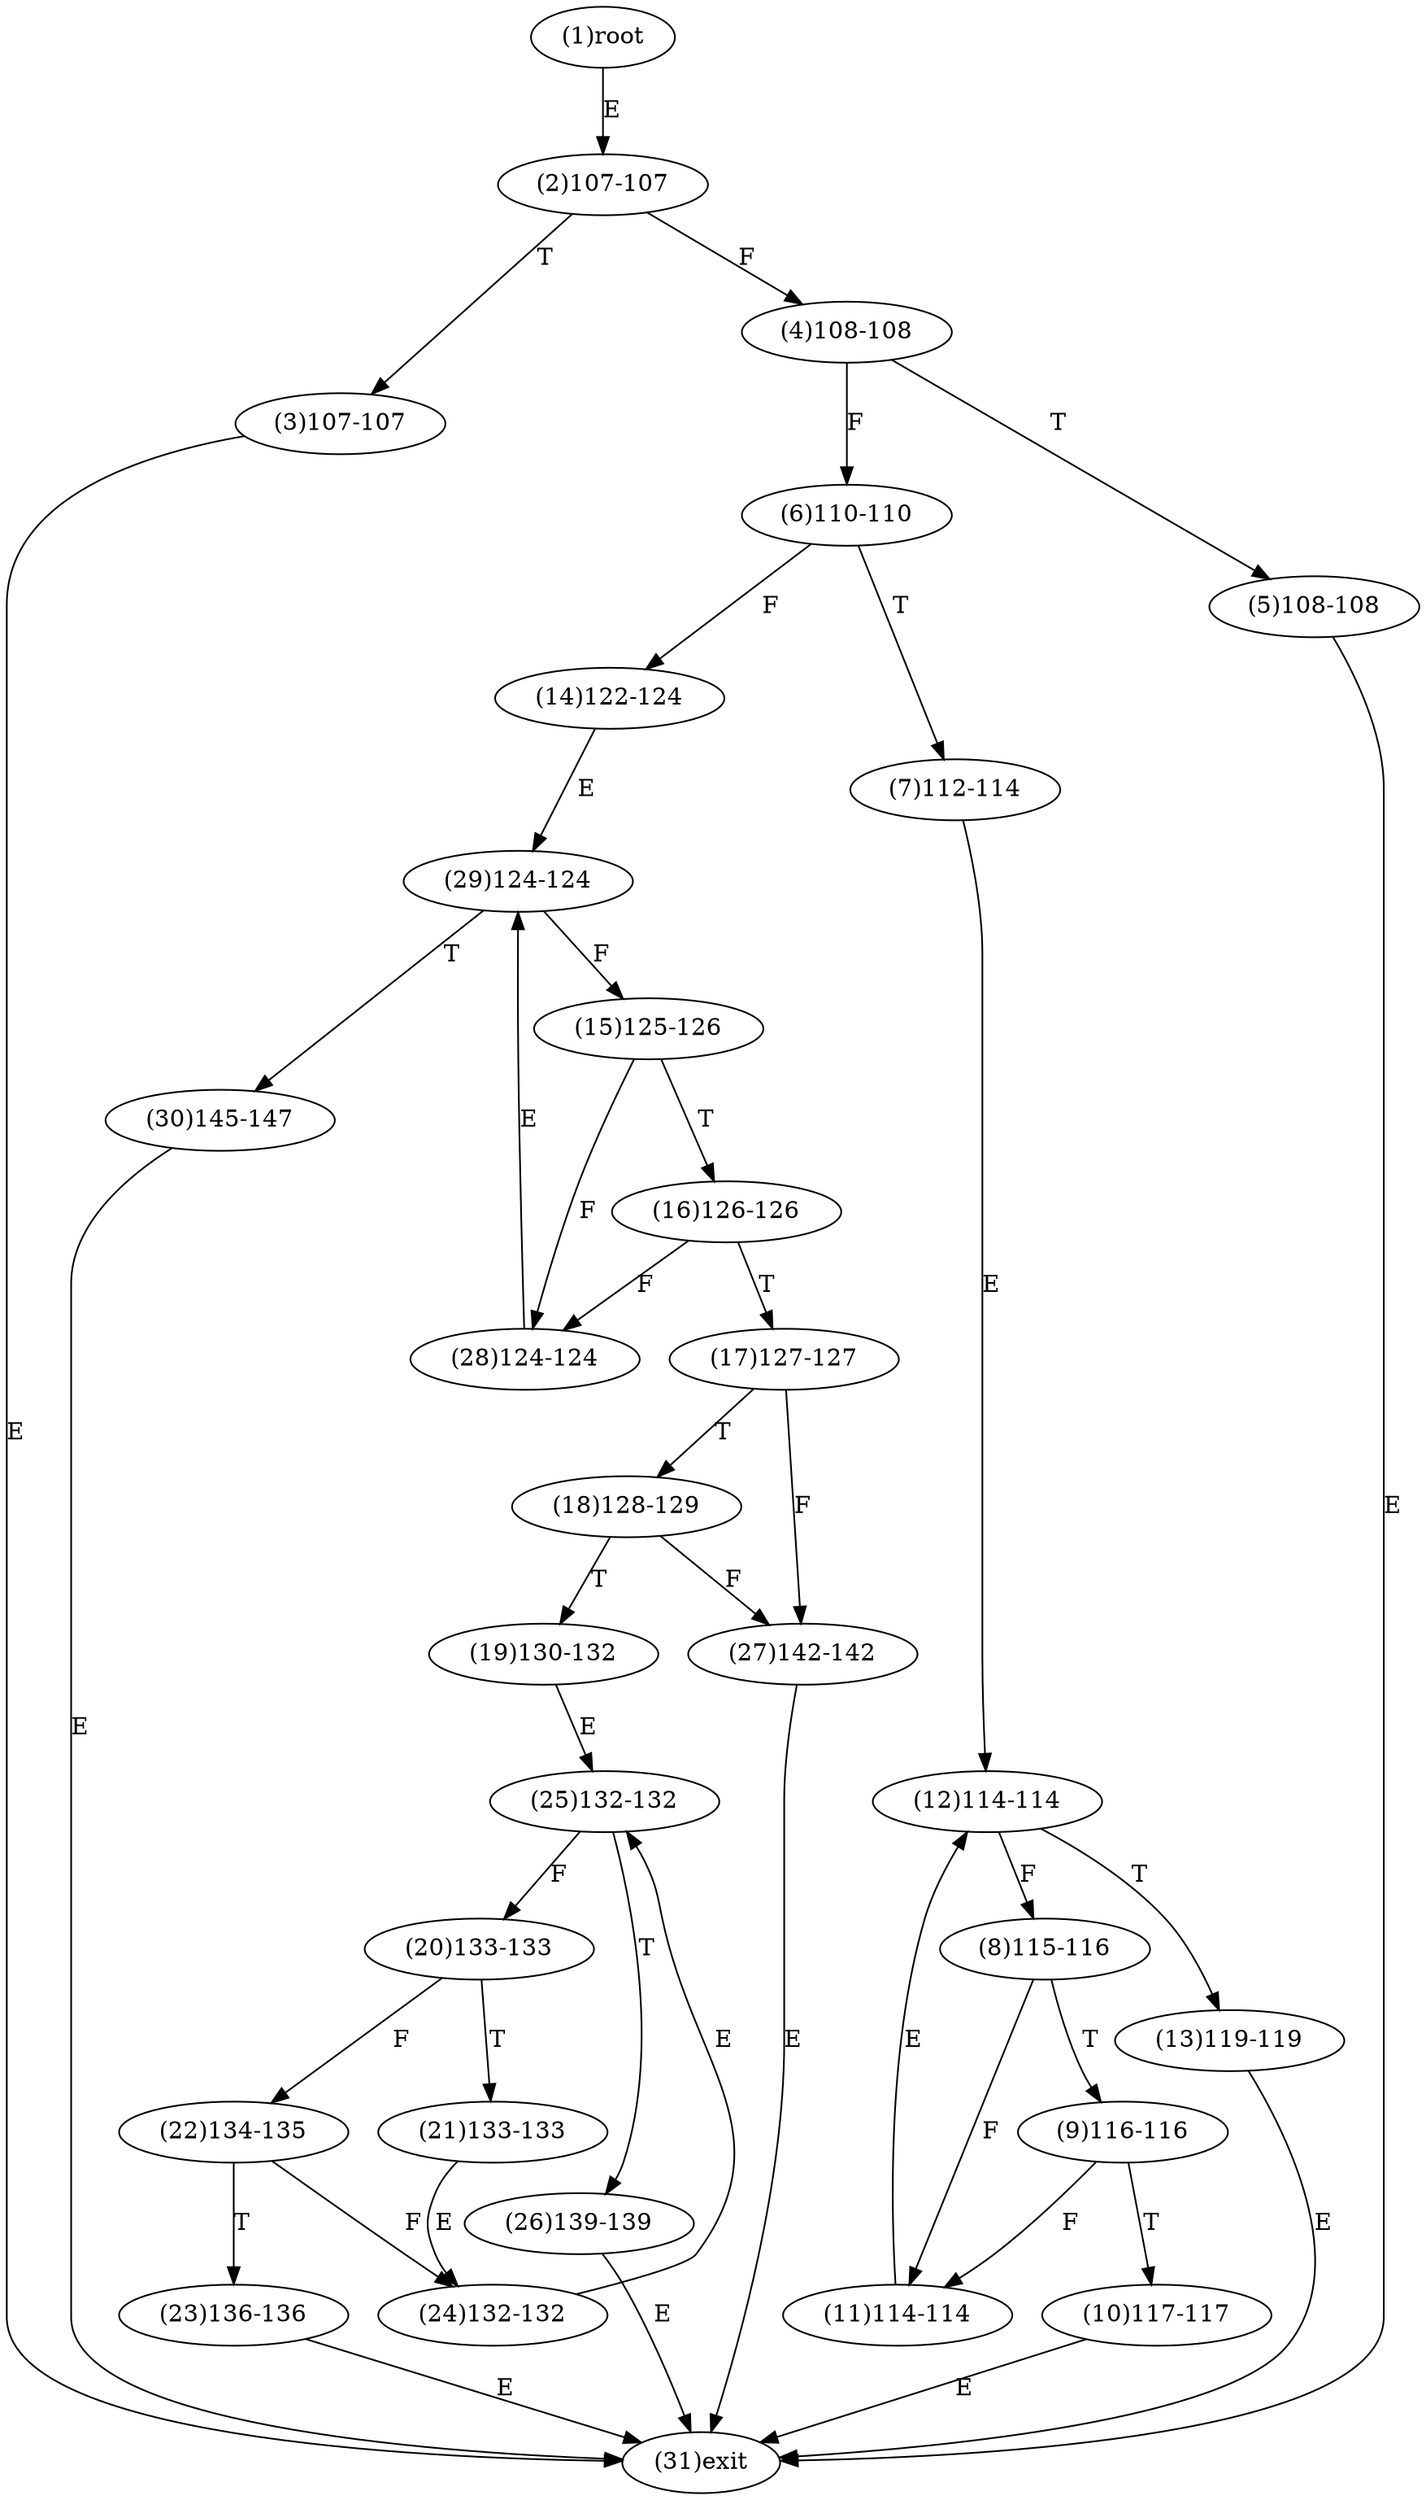 digraph "" { 
1[ label="(1)root"];
2[ label="(2)107-107"];
3[ label="(3)107-107"];
4[ label="(4)108-108"];
5[ label="(5)108-108"];
6[ label="(6)110-110"];
7[ label="(7)112-114"];
8[ label="(8)115-116"];
9[ label="(9)116-116"];
10[ label="(10)117-117"];
11[ label="(11)114-114"];
12[ label="(12)114-114"];
13[ label="(13)119-119"];
14[ label="(14)122-124"];
15[ label="(15)125-126"];
17[ label="(17)127-127"];
16[ label="(16)126-126"];
19[ label="(19)130-132"];
18[ label="(18)128-129"];
21[ label="(21)133-133"];
20[ label="(20)133-133"];
23[ label="(23)136-136"];
22[ label="(22)134-135"];
25[ label="(25)132-132"];
24[ label="(24)132-132"];
27[ label="(27)142-142"];
26[ label="(26)139-139"];
29[ label="(29)124-124"];
28[ label="(28)124-124"];
31[ label="(31)exit"];
30[ label="(30)145-147"];
1->2[ label="E"];
2->4[ label="F"];
2->3[ label="T"];
3->31[ label="E"];
4->6[ label="F"];
4->5[ label="T"];
5->31[ label="E"];
6->14[ label="F"];
6->7[ label="T"];
7->12[ label="E"];
8->11[ label="F"];
8->9[ label="T"];
9->11[ label="F"];
9->10[ label="T"];
10->31[ label="E"];
11->12[ label="E"];
12->8[ label="F"];
12->13[ label="T"];
13->31[ label="E"];
14->29[ label="E"];
15->28[ label="F"];
15->16[ label="T"];
16->28[ label="F"];
16->17[ label="T"];
17->27[ label="F"];
17->18[ label="T"];
18->27[ label="F"];
18->19[ label="T"];
19->25[ label="E"];
20->22[ label="F"];
20->21[ label="T"];
21->24[ label="E"];
22->24[ label="F"];
22->23[ label="T"];
23->31[ label="E"];
24->25[ label="E"];
25->20[ label="F"];
25->26[ label="T"];
26->31[ label="E"];
27->31[ label="E"];
28->29[ label="E"];
29->15[ label="F"];
29->30[ label="T"];
30->31[ label="E"];
}